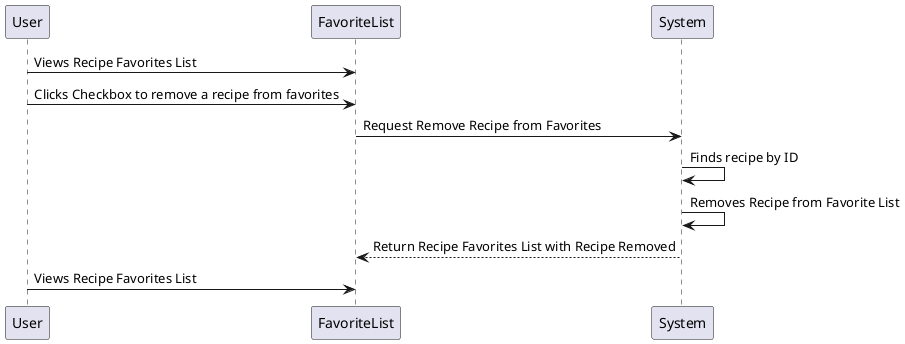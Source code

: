 @startuml
       User -> FavoriteList: Views Recipe Favorites List
       User -> FavoriteList: Clicks Checkbox to remove a recipe from favorites
       FavoriteList -> System: Request Remove Recipe from Favorites

       System -> System: Finds recipe by ID
       System -> System: Removes Recipe from Favorite List

       System --> FavoriteList: Return Recipe Favorites List with Recipe Removed
       User -> FavoriteList: Views Recipe Favorites List

       @enduml